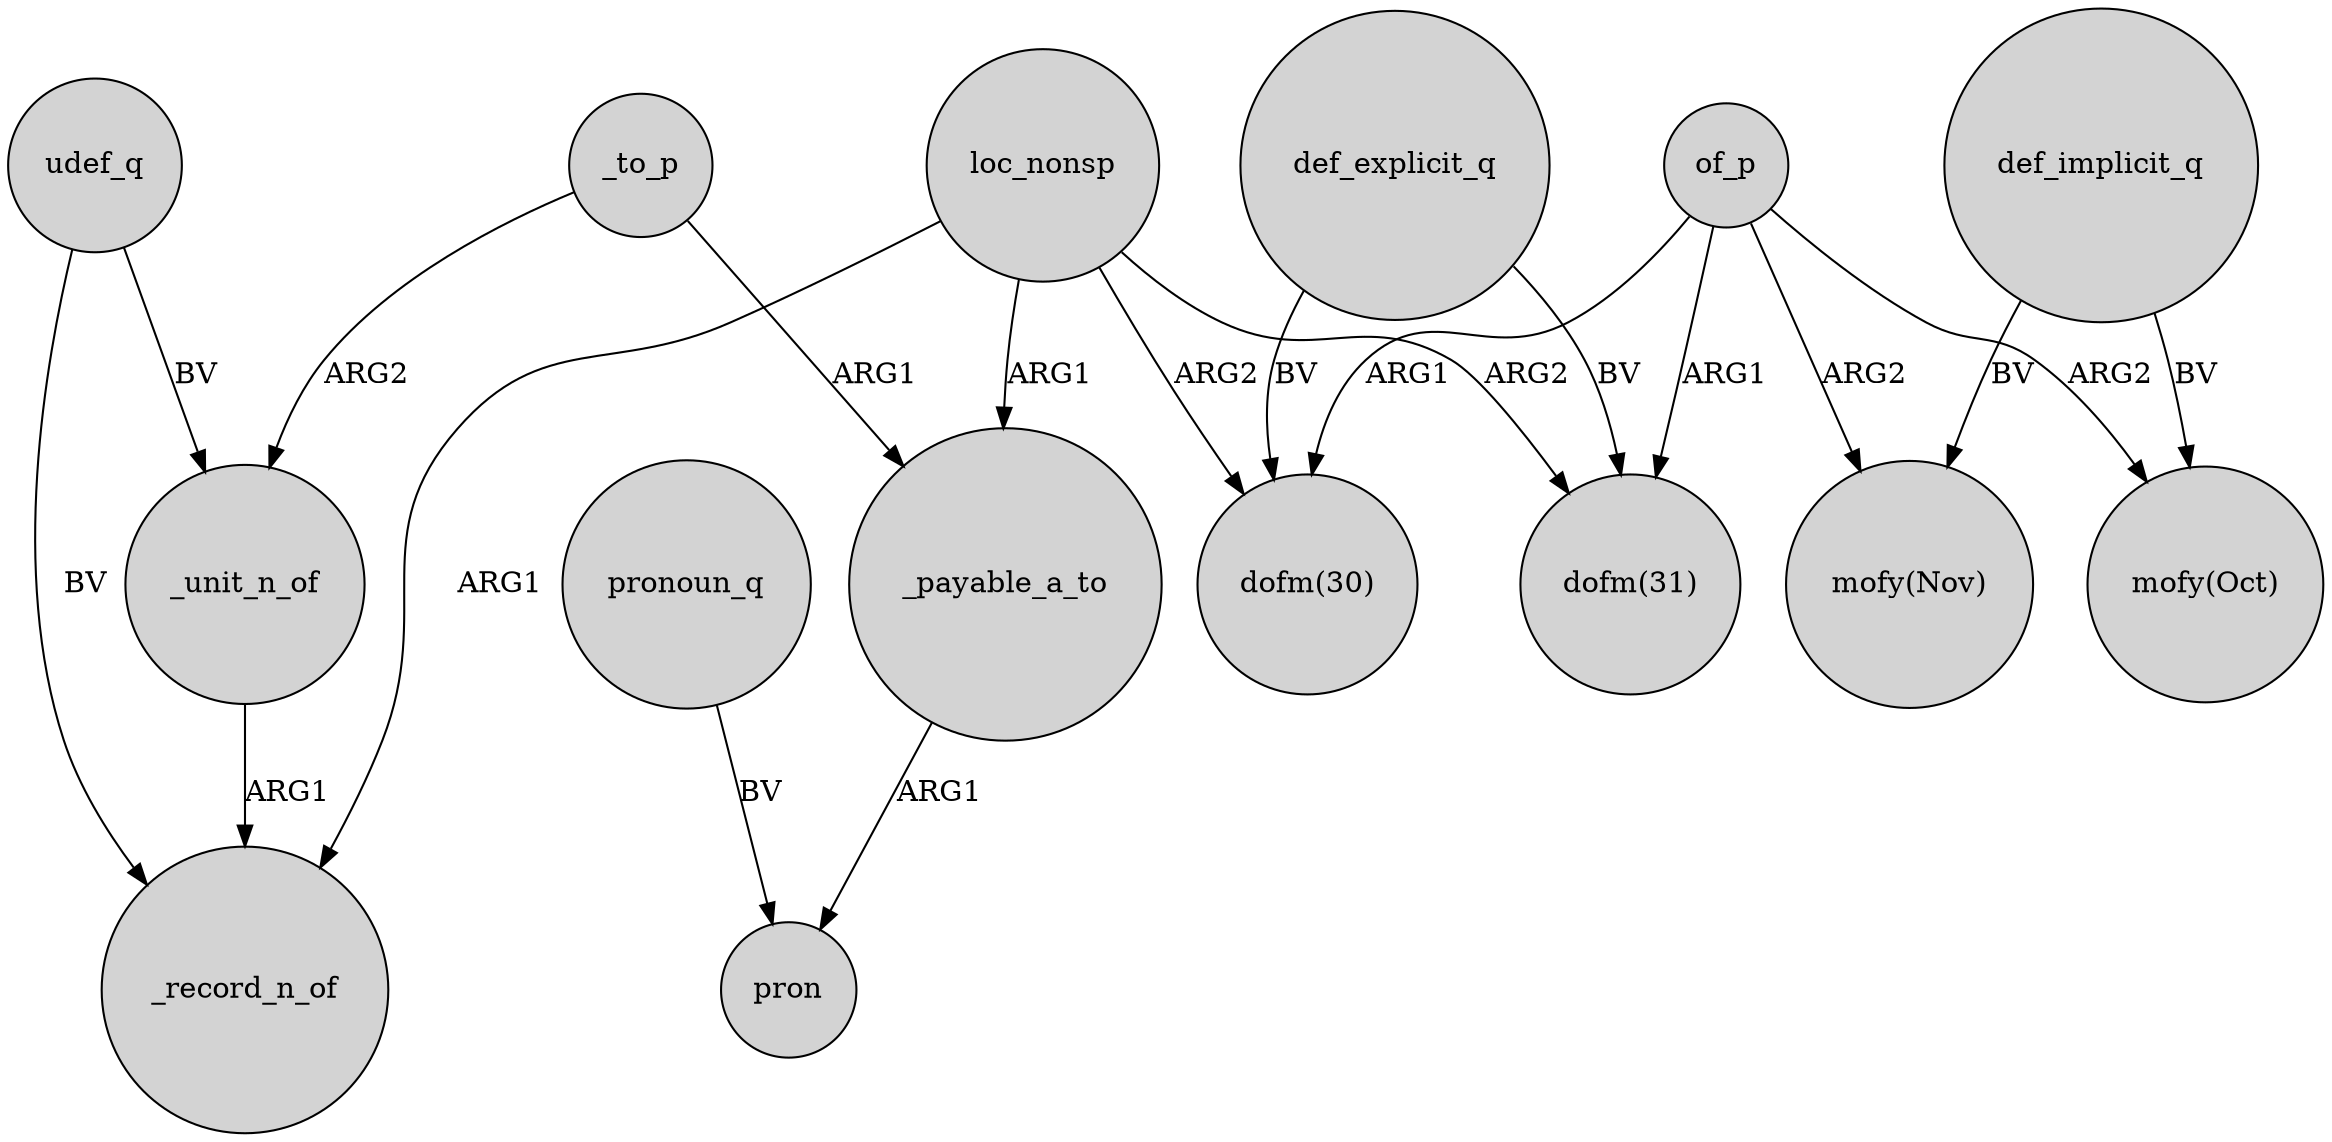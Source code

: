 digraph {
	node [shape=circle style=filled]
	_to_p -> _unit_n_of [label=ARG2]
	def_implicit_q -> "mofy(Oct)" [label=BV]
	_unit_n_of -> _record_n_of [label=ARG1]
	loc_nonsp -> _payable_a_to [label=ARG1]
	loc_nonsp -> _record_n_of [label=ARG1]
	udef_q -> _record_n_of [label=BV]
	udef_q -> _unit_n_of [label=BV]
	of_p -> "mofy(Oct)" [label=ARG2]
	loc_nonsp -> "dofm(31)" [label=ARG2]
	def_explicit_q -> "dofm(31)" [label=BV]
	of_p -> "dofm(31)" [label=ARG1]
	_payable_a_to -> pron [label=ARG1]
	def_explicit_q -> "dofm(30)" [label=BV]
	pronoun_q -> pron [label=BV]
	loc_nonsp -> "dofm(30)" [label=ARG2]
	_to_p -> _payable_a_to [label=ARG1]
	of_p -> "mofy(Nov)" [label=ARG2]
	def_implicit_q -> "mofy(Nov)" [label=BV]
	of_p -> "dofm(30)" [label=ARG1]
}
